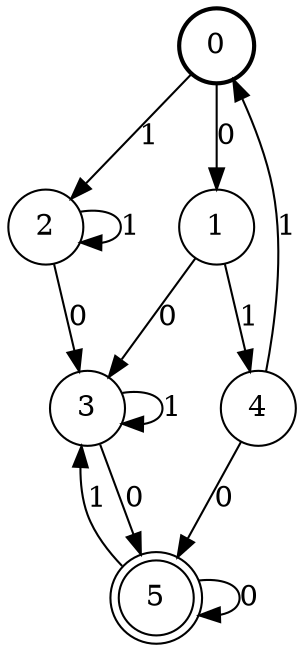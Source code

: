digraph Automat {
    node [shape = circle];
    0 [style = "bold"];
    0 -> 1 [label = "0"];
    0 -> 2 [label = "1"];
    1 -> 3 [label = "0"];
    1 -> 4 [label = "1"];
    2 -> 3 [label = "0"];
    2 -> 2 [label = "1"];
    3 -> 5 [label = "0"];
    3 -> 3 [label = "1"];
    4 -> 5 [label = "0"];
    4 -> 0 [label = "1"];
    5 [peripheries=2]
    5 -> 5 [label = "0"];
    5 -> 3 [label = "1"];
}
